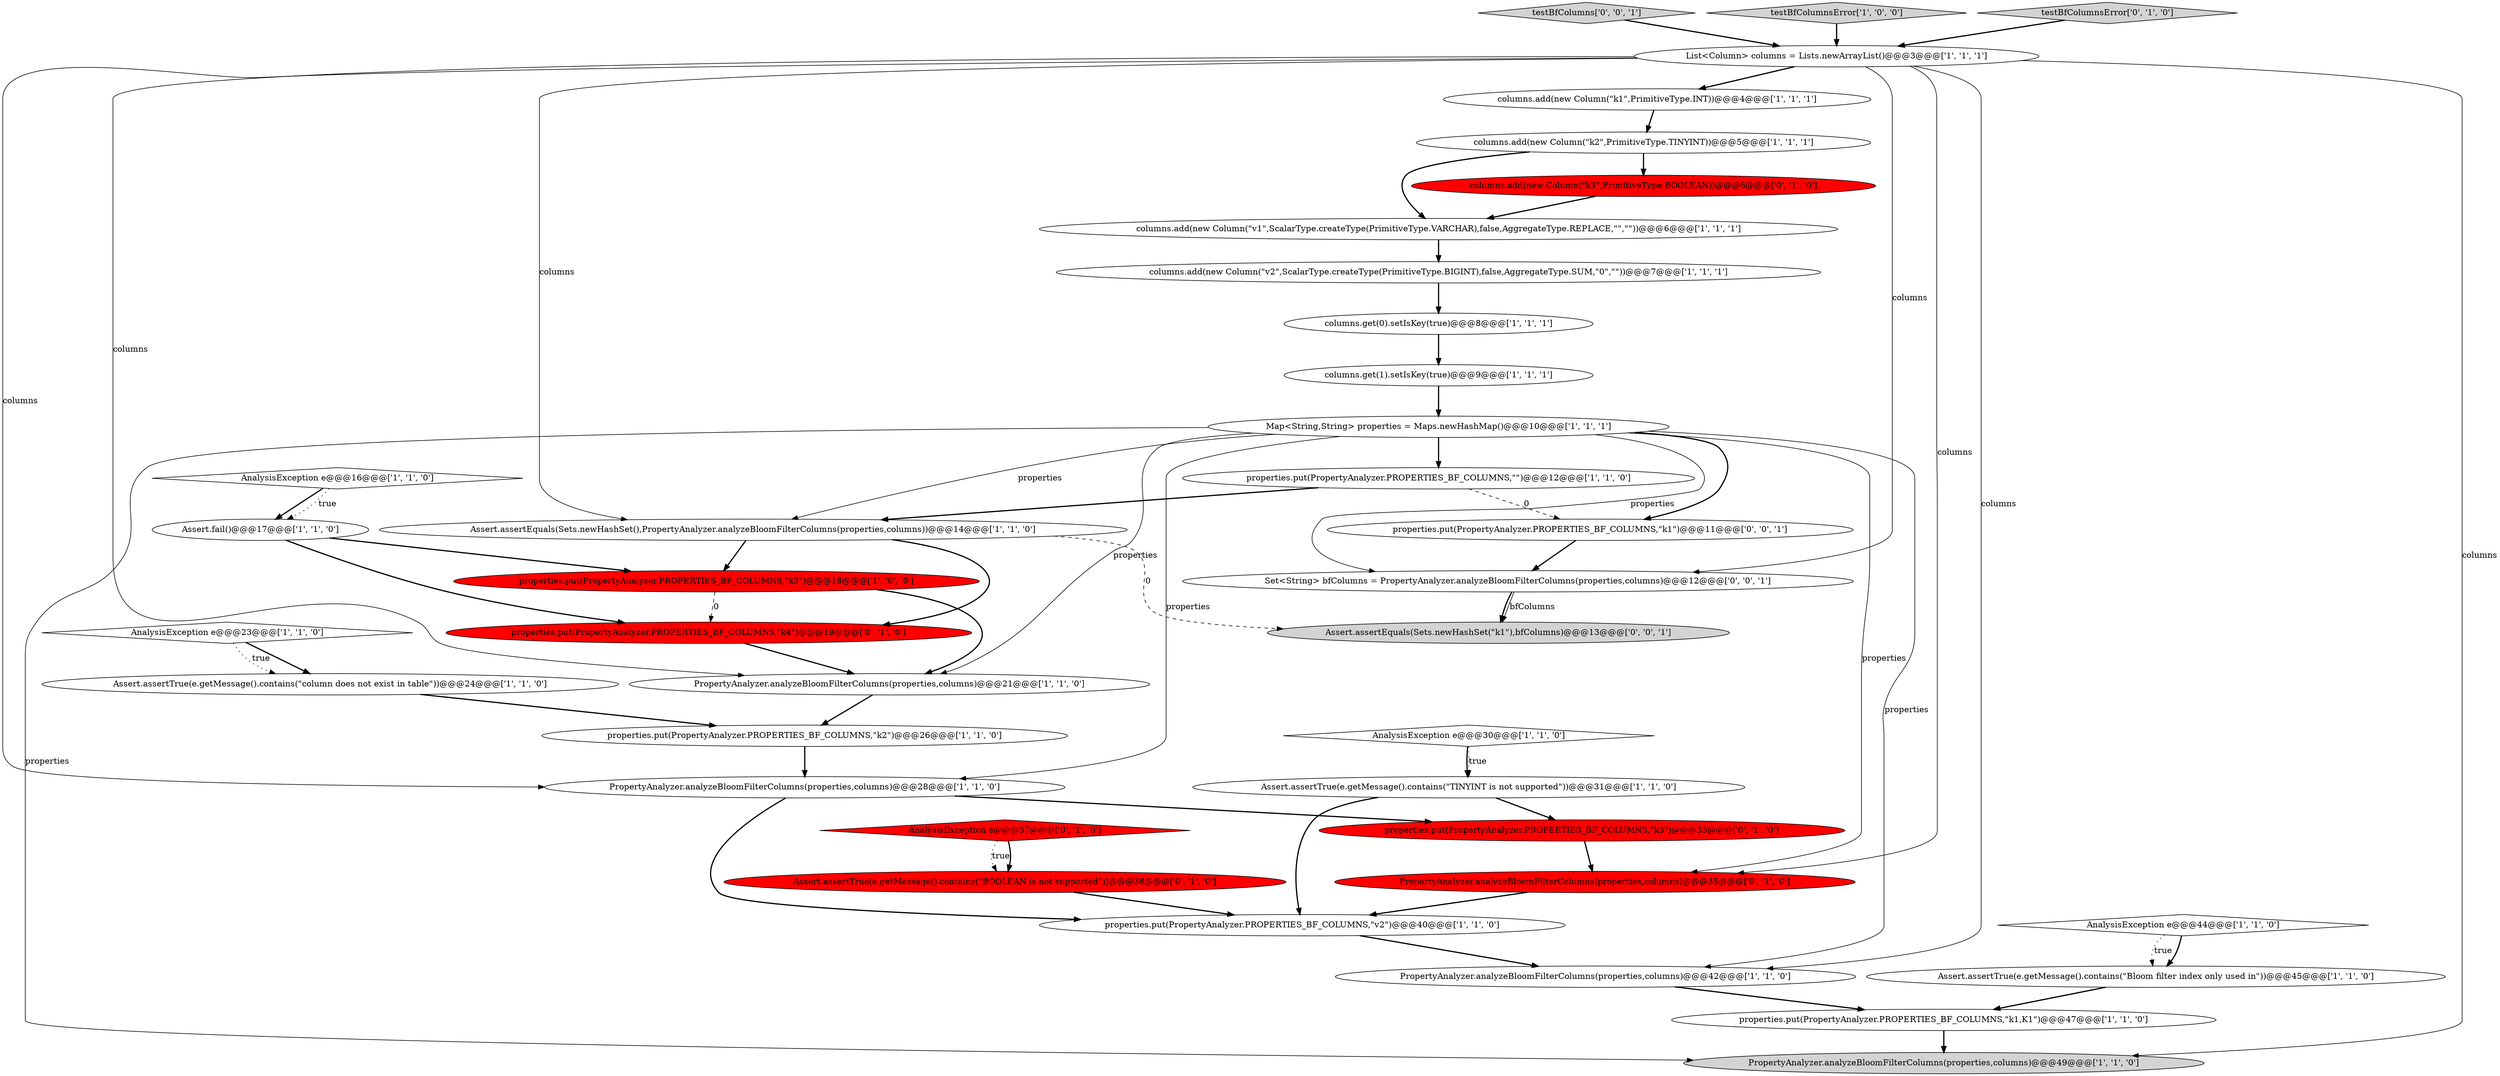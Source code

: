 digraph {
5 [style = filled, label = "PropertyAnalyzer.analyzeBloomFilterColumns(properties,columns)@@@49@@@['1', '1', '0']", fillcolor = lightgray, shape = ellipse image = "AAA0AAABBB1BBB"];
19 [style = filled, label = "AnalysisException e@@@16@@@['1', '1', '0']", fillcolor = white, shape = diamond image = "AAA0AAABBB1BBB"];
22 [style = filled, label = "columns.add(new Column(\"k2\",PrimitiveType.TINYINT))@@@5@@@['1', '1', '1']", fillcolor = white, shape = ellipse image = "AAA0AAABBB1BBB"];
23 [style = filled, label = "columns.add(new Column(\"v1\",ScalarType.createType(PrimitiveType.VARCHAR),false,AggregateType.REPLACE,\"\",\"\"))@@@6@@@['1', '1', '1']", fillcolor = white, shape = ellipse image = "AAA0AAABBB1BBB"];
18 [style = filled, label = "Assert.assertTrue(e.getMessage().contains(\"column does not exist in table\"))@@@24@@@['1', '1', '0']", fillcolor = white, shape = ellipse image = "AAA0AAABBB1BBB"];
36 [style = filled, label = "Assert.assertEquals(Sets.newHashSet(\"k1\"),bfColumns)@@@13@@@['0', '0', '1']", fillcolor = lightgray, shape = ellipse image = "AAA0AAABBB3BBB"];
9 [style = filled, label = "Assert.fail()@@@17@@@['1', '1', '0']", fillcolor = white, shape = ellipse image = "AAA0AAABBB1BBB"];
35 [style = filled, label = "testBfColumns['0', '0', '1']", fillcolor = lightgray, shape = diamond image = "AAA0AAABBB3BBB"];
8 [style = filled, label = "properties.put(PropertyAnalyzer.PROPERTIES_BF_COLUMNS,\"k1,K1\")@@@47@@@['1', '1', '0']", fillcolor = white, shape = ellipse image = "AAA0AAABBB1BBB"];
7 [style = filled, label = "PropertyAnalyzer.analyzeBloomFilterColumns(properties,columns)@@@42@@@['1', '1', '0']", fillcolor = white, shape = ellipse image = "AAA0AAABBB1BBB"];
20 [style = filled, label = "PropertyAnalyzer.analyzeBloomFilterColumns(properties,columns)@@@28@@@['1', '1', '0']", fillcolor = white, shape = ellipse image = "AAA0AAABBB1BBB"];
3 [style = filled, label = "Assert.assertTrue(e.getMessage().contains(\"Bloom filter index only used in\"))@@@45@@@['1', '1', '0']", fillcolor = white, shape = ellipse image = "AAA0AAABBB1BBB"];
24 [style = filled, label = "AnalysisException e@@@23@@@['1', '1', '0']", fillcolor = white, shape = diamond image = "AAA0AAABBB1BBB"];
34 [style = filled, label = "Set<String> bfColumns = PropertyAnalyzer.analyzeBloomFilterColumns(properties,columns)@@@12@@@['0', '0', '1']", fillcolor = white, shape = ellipse image = "AAA0AAABBB3BBB"];
17 [style = filled, label = "Assert.assertEquals(Sets.newHashSet(),PropertyAnalyzer.analyzeBloomFilterColumns(properties,columns))@@@14@@@['1', '1', '0']", fillcolor = white, shape = ellipse image = "AAA0AAABBB1BBB"];
1 [style = filled, label = "Map<String,String> properties = Maps.newHashMap()@@@10@@@['1', '1', '1']", fillcolor = white, shape = ellipse image = "AAA0AAABBB1BBB"];
33 [style = filled, label = "AnalysisException e@@@37@@@['0', '1', '0']", fillcolor = red, shape = diamond image = "AAA1AAABBB2BBB"];
29 [style = filled, label = "properties.put(PropertyAnalyzer.PROPERTIES_BF_COLUMNS,\"k3\")@@@33@@@['0', '1', '0']", fillcolor = red, shape = ellipse image = "AAA1AAABBB2BBB"];
14 [style = filled, label = "columns.get(0).setIsKey(true)@@@8@@@['1', '1', '1']", fillcolor = white, shape = ellipse image = "AAA0AAABBB1BBB"];
4 [style = filled, label = "columns.get(1).setIsKey(true)@@@9@@@['1', '1', '1']", fillcolor = white, shape = ellipse image = "AAA0AAABBB1BBB"];
11 [style = filled, label = "columns.add(new Column(\"k1\",PrimitiveType.INT))@@@4@@@['1', '1', '1']", fillcolor = white, shape = ellipse image = "AAA0AAABBB1BBB"];
21 [style = filled, label = "properties.put(PropertyAnalyzer.PROPERTIES_BF_COLUMNS,\"v2\")@@@40@@@['1', '1', '0']", fillcolor = white, shape = ellipse image = "AAA0AAABBB1BBB"];
32 [style = filled, label = "PropertyAnalyzer.analyzeBloomFilterColumns(properties,columns)@@@35@@@['0', '1', '0']", fillcolor = red, shape = ellipse image = "AAA1AAABBB2BBB"];
26 [style = filled, label = "properties.put(PropertyAnalyzer.PROPERTIES_BF_COLUMNS,\"\")@@@12@@@['1', '1', '0']", fillcolor = white, shape = ellipse image = "AAA0AAABBB1BBB"];
25 [style = filled, label = "properties.put(PropertyAnalyzer.PROPERTIES_BF_COLUMNS,\"k3\")@@@18@@@['1', '0', '0']", fillcolor = red, shape = ellipse image = "AAA1AAABBB1BBB"];
27 [style = filled, label = "columns.add(new Column(\"k3\",PrimitiveType.BOOLEAN))@@@6@@@['0', '1', '0']", fillcolor = red, shape = ellipse image = "AAA1AAABBB2BBB"];
0 [style = filled, label = "AnalysisException e@@@44@@@['1', '1', '0']", fillcolor = white, shape = diamond image = "AAA0AAABBB1BBB"];
16 [style = filled, label = "Assert.assertTrue(e.getMessage().contains(\"TINYINT is not supported\"))@@@31@@@['1', '1', '0']", fillcolor = white, shape = ellipse image = "AAA0AAABBB1BBB"];
37 [style = filled, label = "properties.put(PropertyAnalyzer.PROPERTIES_BF_COLUMNS,\"k1\")@@@11@@@['0', '0', '1']", fillcolor = white, shape = ellipse image = "AAA0AAABBB3BBB"];
12 [style = filled, label = "columns.add(new Column(\"v2\",ScalarType.createType(PrimitiveType.BIGINT),false,AggregateType.SUM,\"0\",\"\"))@@@7@@@['1', '1', '1']", fillcolor = white, shape = ellipse image = "AAA0AAABBB1BBB"];
10 [style = filled, label = "AnalysisException e@@@30@@@['1', '1', '0']", fillcolor = white, shape = diamond image = "AAA0AAABBB1BBB"];
13 [style = filled, label = "testBfColumnsError['1', '0', '0']", fillcolor = lightgray, shape = diamond image = "AAA0AAABBB1BBB"];
2 [style = filled, label = "List<Column> columns = Lists.newArrayList()@@@3@@@['1', '1', '1']", fillcolor = white, shape = ellipse image = "AAA0AAABBB1BBB"];
6 [style = filled, label = "PropertyAnalyzer.analyzeBloomFilterColumns(properties,columns)@@@21@@@['1', '1', '0']", fillcolor = white, shape = ellipse image = "AAA0AAABBB1BBB"];
30 [style = filled, label = "Assert.assertTrue(e.getMessage().contains(\"BOOLEAN is not supported\"))@@@38@@@['0', '1', '0']", fillcolor = red, shape = ellipse image = "AAA1AAABBB2BBB"];
31 [style = filled, label = "testBfColumnsError['0', '1', '0']", fillcolor = lightgray, shape = diamond image = "AAA0AAABBB2BBB"];
28 [style = filled, label = "properties.put(PropertyAnalyzer.PROPERTIES_BF_COLUMNS,\"k4\")@@@19@@@['0', '1', '0']", fillcolor = red, shape = ellipse image = "AAA1AAABBB2BBB"];
15 [style = filled, label = "properties.put(PropertyAnalyzer.PROPERTIES_BF_COLUMNS,\"k2\")@@@26@@@['1', '1', '0']", fillcolor = white, shape = ellipse image = "AAA0AAABBB1BBB"];
0->3 [style = bold, label=""];
17->25 [style = bold, label=""];
1->5 [style = solid, label="properties"];
28->6 [style = bold, label=""];
32->21 [style = bold, label=""];
1->32 [style = solid, label="properties"];
2->7 [style = solid, label="columns"];
26->17 [style = bold, label=""];
20->29 [style = bold, label=""];
1->7 [style = solid, label="properties"];
16->29 [style = bold, label=""];
18->15 [style = bold, label=""];
35->2 [style = bold, label=""];
31->2 [style = bold, label=""];
1->26 [style = bold, label=""];
25->6 [style = bold, label=""];
7->8 [style = bold, label=""];
24->18 [style = bold, label=""];
22->23 [style = bold, label=""];
33->30 [style = dotted, label="true"];
1->20 [style = solid, label="properties"];
6->15 [style = bold, label=""];
20->21 [style = bold, label=""];
9->28 [style = bold, label=""];
34->36 [style = solid, label="bfColumns"];
17->28 [style = bold, label=""];
30->21 [style = bold, label=""];
2->17 [style = solid, label="columns"];
1->6 [style = solid, label="properties"];
1->34 [style = solid, label="properties"];
2->6 [style = solid, label="columns"];
10->16 [style = bold, label=""];
8->5 [style = bold, label=""];
19->9 [style = bold, label=""];
22->27 [style = bold, label=""];
2->34 [style = solid, label="columns"];
15->20 [style = bold, label=""];
16->21 [style = bold, label=""];
9->25 [style = bold, label=""];
3->8 [style = bold, label=""];
29->32 [style = bold, label=""];
37->34 [style = bold, label=""];
34->36 [style = bold, label=""];
12->14 [style = bold, label=""];
13->2 [style = bold, label=""];
19->9 [style = dotted, label="true"];
11->22 [style = bold, label=""];
33->30 [style = bold, label=""];
2->5 [style = solid, label="columns"];
21->7 [style = bold, label=""];
26->37 [style = dashed, label="0"];
1->17 [style = solid, label="properties"];
23->12 [style = bold, label=""];
4->1 [style = bold, label=""];
27->23 [style = bold, label=""];
2->20 [style = solid, label="columns"];
0->3 [style = dotted, label="true"];
25->28 [style = dashed, label="0"];
2->32 [style = solid, label="columns"];
17->36 [style = dashed, label="0"];
10->16 [style = dotted, label="true"];
2->11 [style = bold, label=""];
24->18 [style = dotted, label="true"];
1->37 [style = bold, label=""];
14->4 [style = bold, label=""];
}

